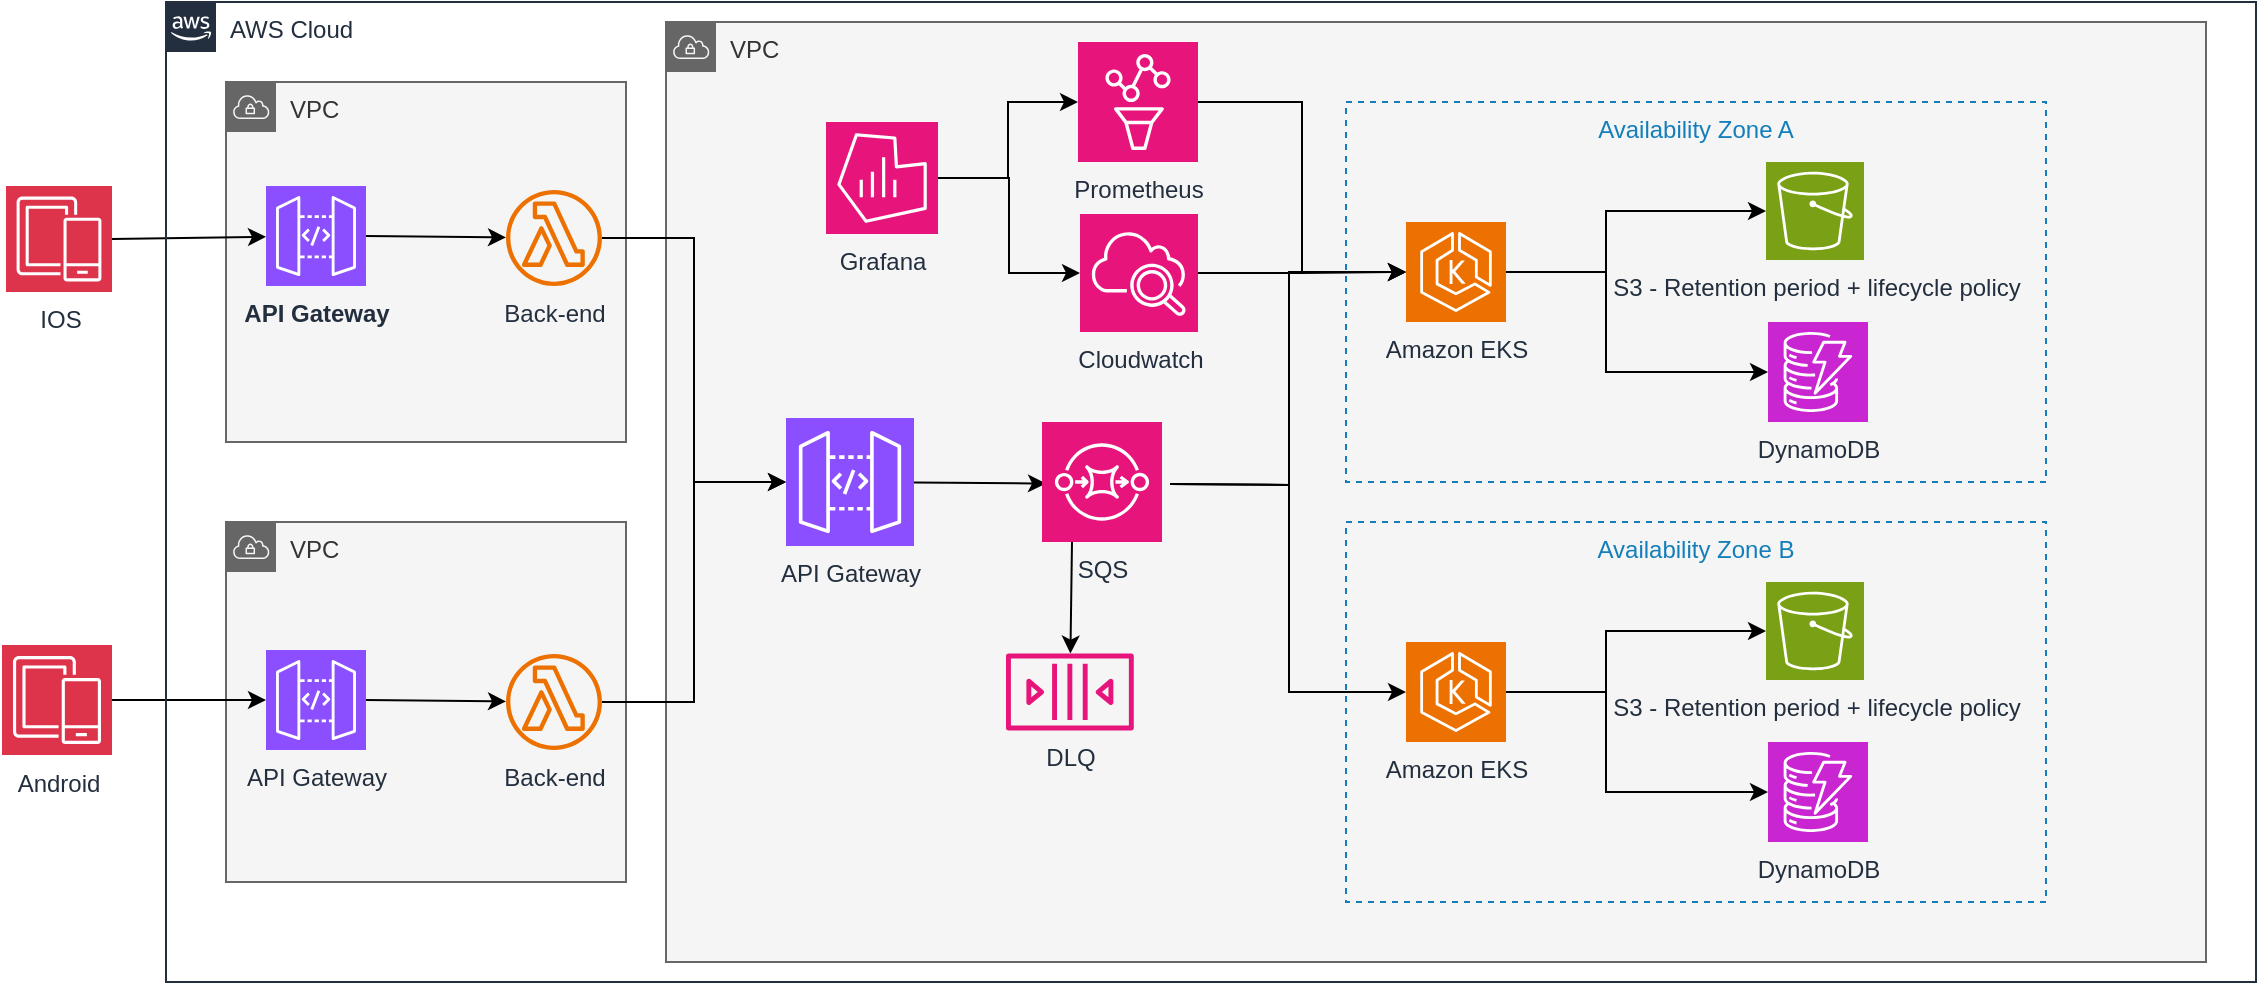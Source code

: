 <mxfile version="21.7.4" type="github">
  <diagram name="Page-1" id="ZGIYcpiNsp2aGkSfMP8p">
    <mxGraphModel dx="2019" dy="758" grid="1" gridSize="10" guides="1" tooltips="1" connect="1" arrows="1" fold="1" page="1" pageScale="1" pageWidth="850" pageHeight="1100" math="0" shadow="0">
      <root>
        <mxCell id="0" />
        <mxCell id="1" parent="0" />
        <mxCell id="LMTCnSz14OLri7p1V5h--7" value="VPC" style="points=[[0,0],[0.25,0],[0.5,0],[0.75,0],[1,0],[1,0.25],[1,0.5],[1,0.75],[1,1],[0.75,1],[0.5,1],[0.25,1],[0,1],[0,0.75],[0,0.5],[0,0.25]];outlineConnect=0;html=1;whiteSpace=wrap;fontSize=12;fontStyle=0;container=1;pointerEvents=0;collapsible=0;recursiveResize=0;shape=mxgraph.aws4.group;grIcon=mxgraph.aws4.group_vpc;verticalAlign=top;align=left;spacingLeft=30;dashed=0;fillColor=#f5f5f5;fontColor=#333333;strokeColor=#666666;" vertex="1" parent="1">
          <mxGeometry x="180" y="90" width="200" height="180" as="geometry" />
        </mxCell>
        <mxCell id="LMTCnSz14OLri7p1V5h--9" value="Back-end" style="sketch=0;outlineConnect=0;fontColor=#232F3E;gradientColor=none;fillColor=#ED7100;strokeColor=none;dashed=0;verticalLabelPosition=bottom;verticalAlign=top;align=center;html=1;fontSize=12;fontStyle=0;aspect=fixed;pointerEvents=1;shape=mxgraph.aws4.lambda_function;" vertex="1" parent="LMTCnSz14OLri7p1V5h--7">
          <mxGeometry x="140" y="54" width="48" height="48" as="geometry" />
        </mxCell>
        <mxCell id="LMTCnSz14OLri7p1V5h--14" style="rounded=0;orthogonalLoop=1;jettySize=auto;html=1;exitX=1;exitY=0.5;exitDx=0;exitDy=0;exitPerimeter=0;" edge="1" parent="LMTCnSz14OLri7p1V5h--7" source="LMTCnSz14OLri7p1V5h--11" target="LMTCnSz14OLri7p1V5h--9">
          <mxGeometry relative="1" as="geometry" />
        </mxCell>
        <mxCell id="LMTCnSz14OLri7p1V5h--11" value="API Gateway" style="sketch=0;points=[[0,0,0],[0.25,0,0],[0.5,0,0],[0.75,0,0],[1,0,0],[0,1,0],[0.25,1,0],[0.5,1,0],[0.75,1,0],[1,1,0],[0,0.25,0],[0,0.5,0],[0,0.75,0],[1,0.25,0],[1,0.5,0],[1,0.75,0]];outlineConnect=0;fontColor=#232F3E;fillColor=#8C4FFF;strokeColor=#ffffff;dashed=0;verticalLabelPosition=bottom;verticalAlign=top;align=center;html=1;fontSize=12;fontStyle=1;aspect=fixed;shape=mxgraph.aws4.resourceIcon;resIcon=mxgraph.aws4.api_gateway;" vertex="1" parent="LMTCnSz14OLri7p1V5h--7">
          <mxGeometry x="20" y="52" width="50" height="50" as="geometry" />
        </mxCell>
        <mxCell id="LMTCnSz14OLri7p1V5h--8" value="VPC" style="points=[[0,0],[0.25,0],[0.5,0],[0.75,0],[1,0],[1,0.25],[1,0.5],[1,0.75],[1,1],[0.75,1],[0.5,1],[0.25,1],[0,1],[0,0.75],[0,0.5],[0,0.25]];outlineConnect=0;html=1;whiteSpace=wrap;fontSize=12;fontStyle=0;container=1;pointerEvents=0;collapsible=0;recursiveResize=0;shape=mxgraph.aws4.group;grIcon=mxgraph.aws4.group_vpc;strokeColor=#666666;fillColor=#f5f5f5;verticalAlign=top;align=left;spacingLeft=30;dashed=0;fontColor=#333333;" vertex="1" parent="1">
          <mxGeometry x="180" y="310" width="200" height="180" as="geometry" />
        </mxCell>
        <mxCell id="LMTCnSz14OLri7p1V5h--10" value="Back-end" style="sketch=0;outlineConnect=0;fontColor=#232F3E;gradientColor=none;fillColor=#ED7100;strokeColor=none;dashed=0;verticalLabelPosition=bottom;verticalAlign=top;align=center;html=1;fontSize=12;fontStyle=0;aspect=fixed;pointerEvents=1;shape=mxgraph.aws4.lambda_function;" vertex="1" parent="LMTCnSz14OLri7p1V5h--8">
          <mxGeometry x="140" y="66" width="48" height="48" as="geometry" />
        </mxCell>
        <mxCell id="LMTCnSz14OLri7p1V5h--13" style="rounded=0;orthogonalLoop=1;jettySize=auto;html=1;exitX=1;exitY=0.5;exitDx=0;exitDy=0;exitPerimeter=0;" edge="1" parent="LMTCnSz14OLri7p1V5h--8" source="LMTCnSz14OLri7p1V5h--12" target="LMTCnSz14OLri7p1V5h--10">
          <mxGeometry relative="1" as="geometry" />
        </mxCell>
        <mxCell id="LMTCnSz14OLri7p1V5h--12" value="API Gateway" style="sketch=0;points=[[0,0,0],[0.25,0,0],[0.5,0,0],[0.75,0,0],[1,0,0],[0,1,0],[0.25,1,0],[0.5,1,0],[0.75,1,0],[1,1,0],[0,0.25,0],[0,0.5,0],[0,0.75,0],[1,0.25,0],[1,0.5,0],[1,0.75,0]];outlineConnect=0;fontColor=#232F3E;fillColor=#8C4FFF;strokeColor=#ffffff;dashed=0;verticalLabelPosition=bottom;verticalAlign=top;align=center;html=1;fontSize=12;fontStyle=0;aspect=fixed;shape=mxgraph.aws4.resourceIcon;resIcon=mxgraph.aws4.api_gateway;" vertex="1" parent="LMTCnSz14OLri7p1V5h--8">
          <mxGeometry x="20" y="64" width="50" height="50" as="geometry" />
        </mxCell>
        <mxCell id="LMTCnSz14OLri7p1V5h--17" style="rounded=0;orthogonalLoop=1;jettySize=auto;html=1;exitX=1;exitY=0.5;exitDx=0;exitDy=0;exitPerimeter=0;" edge="1" parent="1" source="LMTCnSz14OLri7p1V5h--15" target="LMTCnSz14OLri7p1V5h--11">
          <mxGeometry relative="1" as="geometry" />
        </mxCell>
        <mxCell id="LMTCnSz14OLri7p1V5h--15" value="IOS" style="sketch=0;points=[[0,0,0],[0.25,0,0],[0.5,0,0],[0.75,0,0],[1,0,0],[0,1,0],[0.25,1,0],[0.5,1,0],[0.75,1,0],[1,1,0],[0,0.25,0],[0,0.5,0],[0,0.75,0],[1,0.25,0],[1,0.5,0],[1,0.75,0]];outlineConnect=0;fontColor=#232F3E;fillColor=#DD344C;strokeColor=#ffffff;dashed=0;verticalLabelPosition=bottom;verticalAlign=top;align=center;html=1;fontSize=12;fontStyle=0;aspect=fixed;shape=mxgraph.aws4.resourceIcon;resIcon=mxgraph.aws4.mobile;" vertex="1" parent="1">
          <mxGeometry x="70" y="142" width="53" height="53" as="geometry" />
        </mxCell>
        <mxCell id="LMTCnSz14OLri7p1V5h--18" style="rounded=0;orthogonalLoop=1;jettySize=auto;html=1;" edge="1" parent="1" source="LMTCnSz14OLri7p1V5h--16" target="LMTCnSz14OLri7p1V5h--12">
          <mxGeometry relative="1" as="geometry" />
        </mxCell>
        <mxCell id="LMTCnSz14OLri7p1V5h--16" value="Android" style="sketch=0;points=[[0,0,0],[0.25,0,0],[0.5,0,0],[0.75,0,0],[1,0,0],[0,1,0],[0.25,1,0],[0.5,1,0],[0.75,1,0],[1,1,0],[0,0.25,0],[0,0.5,0],[0,0.75,0],[1,0.25,0],[1,0.5,0],[1,0.75,0]];outlineConnect=0;fontColor=#232F3E;fillColor=#DD344C;strokeColor=#ffffff;dashed=0;verticalLabelPosition=bottom;verticalAlign=top;align=center;html=1;fontSize=12;fontStyle=0;aspect=fixed;shape=mxgraph.aws4.resourceIcon;resIcon=mxgraph.aws4.mobile;" vertex="1" parent="1">
          <mxGeometry x="68" y="371.5" width="55" height="55" as="geometry" />
        </mxCell>
        <mxCell id="LMTCnSz14OLri7p1V5h--38" value="AWS Cloud" style="points=[[0,0],[0.25,0],[0.5,0],[0.75,0],[1,0],[1,0.25],[1,0.5],[1,0.75],[1,1],[0.75,1],[0.5,1],[0.25,1],[0,1],[0,0.75],[0,0.5],[0,0.25]];outlineConnect=0;gradientColor=none;html=1;whiteSpace=wrap;fontSize=12;fontStyle=0;container=1;pointerEvents=0;collapsible=0;recursiveResize=0;shape=mxgraph.aws4.group;grIcon=mxgraph.aws4.group_aws_cloud_alt;strokeColor=#232F3E;fillColor=none;verticalAlign=top;align=left;spacingLeft=30;fontColor=#232F3E;dashed=0;" vertex="1" parent="1">
          <mxGeometry x="150" y="50" width="1045" height="490" as="geometry" />
        </mxCell>
        <mxCell id="LMTCnSz14OLri7p1V5h--19" value="VPC" style="points=[[0,0],[0.25,0],[0.5,0],[0.75,0],[1,0],[1,0.25],[1,0.5],[1,0.75],[1,1],[0.75,1],[0.5,1],[0.25,1],[0,1],[0,0.75],[0,0.5],[0,0.25]];outlineConnect=0;html=1;whiteSpace=wrap;fontSize=12;fontStyle=0;container=0;pointerEvents=0;collapsible=0;recursiveResize=0;shape=mxgraph.aws4.group;grIcon=mxgraph.aws4.group_vpc;strokeColor=#666666;fillColor=#f5f5f5;verticalAlign=top;align=left;spacingLeft=30;dashed=0;fontColor=#333333;movable=1;resizable=1;rotatable=1;deletable=1;editable=1;locked=0;connectable=1;" vertex="1" parent="LMTCnSz14OLri7p1V5h--38">
          <mxGeometry x="250" y="10" width="770" height="470" as="geometry" />
        </mxCell>
        <mxCell id="LMTCnSz14OLri7p1V5h--74" style="edgeStyle=orthogonalEdgeStyle;rounded=0;orthogonalLoop=1;jettySize=auto;html=1;entryX=0;entryY=0.5;entryDx=0;entryDy=0;entryPerimeter=0;" edge="1" parent="LMTCnSz14OLri7p1V5h--38" target="LMTCnSz14OLri7p1V5h--73">
          <mxGeometry relative="1" as="geometry">
            <mxPoint x="502" y="241" as="sourcePoint" />
          </mxGeometry>
        </mxCell>
        <mxCell id="LMTCnSz14OLri7p1V5h--61" value="" style="rounded=0;orthogonalLoop=1;jettySize=auto;html=1;" edge="1" parent="LMTCnSz14OLri7p1V5h--38" source="LMTCnSz14OLri7p1V5h--24">
          <mxGeometry relative="1" as="geometry">
            <mxPoint x="440" y="240.76" as="targetPoint" />
          </mxGeometry>
        </mxCell>
        <mxCell id="LMTCnSz14OLri7p1V5h--24" value="API Gateway" style="sketch=0;points=[[0,0,0],[0.25,0,0],[0.5,0,0],[0.75,0,0],[1,0,0],[0,1,0],[0.25,1,0],[0.5,1,0],[0.75,1,0],[1,1,0],[0,0.25,0],[0,0.5,0],[0,0.75,0],[1,0.25,0],[1,0.5,0],[1,0.75,0]];outlineConnect=0;fontColor=#232F3E;fillColor=#8C4FFF;strokeColor=#ffffff;dashed=0;verticalLabelPosition=bottom;verticalAlign=top;align=center;html=1;fontSize=12;fontStyle=0;aspect=fixed;shape=mxgraph.aws4.resourceIcon;resIcon=mxgraph.aws4.api_gateway;" vertex="1" parent="LMTCnSz14OLri7p1V5h--38">
          <mxGeometry x="310" y="208" width="64" height="64" as="geometry" />
        </mxCell>
        <mxCell id="LMTCnSz14OLri7p1V5h--25" value="Availability Zone A" style="fillColor=none;strokeColor=#147EBA;dashed=1;verticalAlign=top;fontStyle=0;fontColor=#147EBA;whiteSpace=wrap;html=1;" vertex="1" parent="LMTCnSz14OLri7p1V5h--38">
          <mxGeometry x="590" y="50" width="350" height="190" as="geometry" />
        </mxCell>
        <mxCell id="LMTCnSz14OLri7p1V5h--44" value="Prometheus" style="sketch=0;points=[[0,0,0],[0.25,0,0],[0.5,0,0],[0.75,0,0],[1,0,0],[0,1,0],[0.25,1,0],[0.5,1,0],[0.75,1,0],[1,1,0],[0,0.25,0],[0,0.5,0],[0,0.75,0],[1,0.25,0],[1,0.5,0],[1,0.75,0]];points=[[0,0,0],[0.25,0,0],[0.5,0,0],[0.75,0,0],[1,0,0],[0,1,0],[0.25,1,0],[0.5,1,0],[0.75,1,0],[1,1,0],[0,0.25,0],[0,0.5,0],[0,0.75,0],[1,0.25,0],[1,0.5,0],[1,0.75,0]];outlineConnect=0;fontColor=#232F3E;fillColor=#E7157B;strokeColor=#ffffff;dashed=0;verticalLabelPosition=bottom;verticalAlign=top;align=center;html=1;fontSize=12;fontStyle=0;aspect=fixed;shape=mxgraph.aws4.resourceIcon;resIcon=mxgraph.aws4.managed_service_for_prometheus;" vertex="1" parent="LMTCnSz14OLri7p1V5h--38">
          <mxGeometry x="456" y="20" width="60" height="60" as="geometry" />
        </mxCell>
        <mxCell id="LMTCnSz14OLri7p1V5h--42" value="Cloudwatch" style="sketch=0;points=[[0,0,0],[0.25,0,0],[0.5,0,0],[0.75,0,0],[1,0,0],[0,1,0],[0.25,1,0],[0.5,1,0],[0.75,1,0],[1,1,0],[0,0.25,0],[0,0.5,0],[0,0.75,0],[1,0.25,0],[1,0.5,0],[1,0.75,0]];points=[[0,0,0],[0.25,0,0],[0.5,0,0],[0.75,0,0],[1,0,0],[0,1,0],[0.25,1,0],[0.5,1,0],[0.75,1,0],[1,1,0],[0,0.25,0],[0,0.5,0],[0,0.75,0],[1,0.25,0],[1,0.5,0],[1,0.75,0]];outlineConnect=0;fontColor=#232F3E;fillColor=#E7157B;strokeColor=#ffffff;dashed=0;verticalLabelPosition=bottom;verticalAlign=top;align=center;html=1;fontSize=12;fontStyle=0;aspect=fixed;shape=mxgraph.aws4.resourceIcon;resIcon=mxgraph.aws4.cloudwatch_2;" vertex="1" parent="LMTCnSz14OLri7p1V5h--38">
          <mxGeometry x="457" y="106" width="59" height="59" as="geometry" />
        </mxCell>
        <mxCell id="LMTCnSz14OLri7p1V5h--57" value="" style="edgeStyle=orthogonalEdgeStyle;rounded=0;orthogonalLoop=1;jettySize=auto;html=1;" edge="1" parent="LMTCnSz14OLri7p1V5h--38" source="LMTCnSz14OLri7p1V5h--43" target="LMTCnSz14OLri7p1V5h--42">
          <mxGeometry relative="1" as="geometry" />
        </mxCell>
        <mxCell id="LMTCnSz14OLri7p1V5h--58" style="edgeStyle=orthogonalEdgeStyle;rounded=0;orthogonalLoop=1;jettySize=auto;html=1;" edge="1" parent="LMTCnSz14OLri7p1V5h--38" source="LMTCnSz14OLri7p1V5h--43" target="LMTCnSz14OLri7p1V5h--44">
          <mxGeometry relative="1" as="geometry" />
        </mxCell>
        <mxCell id="LMTCnSz14OLri7p1V5h--43" value="Grafana" style="sketch=0;points=[[0,0,0],[0.25,0,0],[0.5,0,0],[0.75,0,0],[1,0,0],[0,1,0],[0.25,1,0],[0.5,1,0],[0.75,1,0],[1,1,0],[0,0.25,0],[0,0.5,0],[0,0.75,0],[1,0.25,0],[1,0.5,0],[1,0.75,0]];points=[[0,0,0],[0.25,0,0],[0.5,0,0],[0.75,0,0],[1,0,0],[0,1,0],[0.25,1,0],[0.5,1,0],[0.75,1,0],[1,1,0],[0,0.25,0],[0,0.5,0],[0,0.75,0],[1,0.25,0],[1,0.5,0],[1,0.75,0]];outlineConnect=0;fontColor=#232F3E;fillColor=#E7157B;strokeColor=#ffffff;dashed=0;verticalLabelPosition=bottom;verticalAlign=top;align=center;html=1;fontSize=12;fontStyle=0;aspect=fixed;shape=mxgraph.aws4.resourceIcon;resIcon=mxgraph.aws4.managed_service_for_grafana;" vertex="1" parent="LMTCnSz14OLri7p1V5h--38">
          <mxGeometry x="330" y="60" width="56" height="56" as="geometry" />
        </mxCell>
        <mxCell id="LMTCnSz14OLri7p1V5h--68" value="Availability Zone B" style="fillColor=none;strokeColor=#147EBA;dashed=1;verticalAlign=top;fontStyle=0;fontColor=#147EBA;whiteSpace=wrap;html=1;" vertex="1" parent="LMTCnSz14OLri7p1V5h--38">
          <mxGeometry x="590" y="260" width="350" height="190" as="geometry" />
        </mxCell>
        <mxCell id="LMTCnSz14OLri7p1V5h--69" value="S3 - Retention period + lifecycle policy" style="sketch=0;points=[[0,0,0],[0.25,0,0],[0.5,0,0],[0.75,0,0],[1,0,0],[0,1,0],[0.25,1,0],[0.5,1,0],[0.75,1,0],[1,1,0],[0,0.25,0],[0,0.5,0],[0,0.75,0],[1,0.25,0],[1,0.5,0],[1,0.75,0]];outlineConnect=0;fontColor=#232F3E;fillColor=#7AA116;strokeColor=#ffffff;dashed=0;verticalLabelPosition=bottom;verticalAlign=top;align=center;html=1;fontSize=12;fontStyle=0;aspect=fixed;shape=mxgraph.aws4.resourceIcon;resIcon=mxgraph.aws4.s3;" vertex="1" parent="LMTCnSz14OLri7p1V5h--38">
          <mxGeometry x="800" y="290" width="49" height="49" as="geometry" />
        </mxCell>
        <mxCell id="LMTCnSz14OLri7p1V5h--70" value="DynamoDB" style="sketch=0;points=[[0,0,0],[0.25,0,0],[0.5,0,0],[0.75,0,0],[1,0,0],[0,1,0],[0.25,1,0],[0.5,1,0],[0.75,1,0],[1,1,0],[0,0.25,0],[0,0.5,0],[0,0.75,0],[1,0.25,0],[1,0.5,0],[1,0.75,0]];outlineConnect=0;fontColor=#232F3E;fillColor=#C925D1;strokeColor=#ffffff;dashed=0;verticalLabelPosition=bottom;verticalAlign=top;align=center;html=1;fontSize=12;fontStyle=0;aspect=fixed;shape=mxgraph.aws4.resourceIcon;resIcon=mxgraph.aws4.dynamodb;" vertex="1" parent="LMTCnSz14OLri7p1V5h--38">
          <mxGeometry x="801" y="370" width="50" height="50" as="geometry" />
        </mxCell>
        <mxCell id="LMTCnSz14OLri7p1V5h--71" style="edgeStyle=orthogonalEdgeStyle;rounded=0;orthogonalLoop=1;jettySize=auto;html=1;entryX=0;entryY=0.5;entryDx=0;entryDy=0;entryPerimeter=0;" edge="1" parent="LMTCnSz14OLri7p1V5h--38" source="LMTCnSz14OLri7p1V5h--73" target="LMTCnSz14OLri7p1V5h--69">
          <mxGeometry relative="1" as="geometry">
            <Array as="points">
              <mxPoint x="720" y="345" />
              <mxPoint x="720" y="315" />
            </Array>
          </mxGeometry>
        </mxCell>
        <mxCell id="LMTCnSz14OLri7p1V5h--72" style="edgeStyle=orthogonalEdgeStyle;rounded=0;orthogonalLoop=1;jettySize=auto;html=1;" edge="1" parent="LMTCnSz14OLri7p1V5h--38" source="LMTCnSz14OLri7p1V5h--73" target="LMTCnSz14OLri7p1V5h--70">
          <mxGeometry relative="1" as="geometry">
            <Array as="points">
              <mxPoint x="720" y="345" />
              <mxPoint x="720" y="395" />
            </Array>
          </mxGeometry>
        </mxCell>
        <mxCell id="LMTCnSz14OLri7p1V5h--73" value="Amazon EKS" style="sketch=0;points=[[0,0,0],[0.25,0,0],[0.5,0,0],[0.75,0,0],[1,0,0],[0,1,0],[0.25,1,0],[0.5,1,0],[0.75,1,0],[1,1,0],[0,0.25,0],[0,0.5,0],[0,0.75,0],[1,0.25,0],[1,0.5,0],[1,0.75,0]];outlineConnect=0;fontColor=#232F3E;fillColor=#ED7100;strokeColor=#ffffff;dashed=0;verticalLabelPosition=bottom;verticalAlign=top;align=center;html=1;fontSize=12;fontStyle=0;aspect=fixed;shape=mxgraph.aws4.resourceIcon;resIcon=mxgraph.aws4.eks;" vertex="1" parent="LMTCnSz14OLri7p1V5h--38">
          <mxGeometry x="620" y="320" width="50" height="50" as="geometry" />
        </mxCell>
        <mxCell id="LMTCnSz14OLri7p1V5h--78" style="rounded=0;orthogonalLoop=1;jettySize=auto;html=1;exitX=0.25;exitY=1;exitDx=0;exitDy=0;exitPerimeter=0;" edge="1" parent="LMTCnSz14OLri7p1V5h--38" source="LMTCnSz14OLri7p1V5h--75" target="LMTCnSz14OLri7p1V5h--77">
          <mxGeometry relative="1" as="geometry" />
        </mxCell>
        <mxCell id="LMTCnSz14OLri7p1V5h--75" value="SQS" style="sketch=0;points=[[0,0,0],[0.25,0,0],[0.5,0,0],[0.75,0,0],[1,0,0],[0,1,0],[0.25,1,0],[0.5,1,0],[0.75,1,0],[1,1,0],[0,0.25,0],[0,0.5,0],[0,0.75,0],[1,0.25,0],[1,0.5,0],[1,0.75,0]];outlineConnect=0;fontColor=#232F3E;fillColor=#E7157B;strokeColor=#ffffff;dashed=0;verticalLabelPosition=bottom;verticalAlign=top;align=center;html=1;fontSize=12;fontStyle=0;aspect=fixed;shape=mxgraph.aws4.resourceIcon;resIcon=mxgraph.aws4.sqs;" vertex="1" parent="LMTCnSz14OLri7p1V5h--38">
          <mxGeometry x="438" y="210" width="60" height="60" as="geometry" />
        </mxCell>
        <mxCell id="LMTCnSz14OLri7p1V5h--77" value="DLQ" style="sketch=0;outlineConnect=0;fontColor=#232F3E;gradientColor=none;fillColor=#E7157B;strokeColor=none;dashed=0;verticalLabelPosition=bottom;verticalAlign=top;align=center;html=1;fontSize=12;fontStyle=0;aspect=fixed;pointerEvents=1;shape=mxgraph.aws4.queue;" vertex="1" parent="LMTCnSz14OLri7p1V5h--38">
          <mxGeometry x="420" y="325.75" width="63.89" height="38.5" as="geometry" />
        </mxCell>
        <mxCell id="LMTCnSz14OLri7p1V5h--29" value="S3 - Retention period + lifecycle policy" style="sketch=0;points=[[0,0,0],[0.25,0,0],[0.5,0,0],[0.75,0,0],[1,0,0],[0,1,0],[0.25,1,0],[0.5,1,0],[0.75,1,0],[1,1,0],[0,0.25,0],[0,0.5,0],[0,0.75,0],[1,0.25,0],[1,0.5,0],[1,0.75,0]];outlineConnect=0;fontColor=#232F3E;fillColor=#7AA116;strokeColor=#ffffff;dashed=0;verticalLabelPosition=bottom;verticalAlign=top;align=center;html=1;fontSize=12;fontStyle=0;aspect=fixed;shape=mxgraph.aws4.resourceIcon;resIcon=mxgraph.aws4.s3;" vertex="1" parent="1">
          <mxGeometry x="950" y="130" width="49" height="49" as="geometry" />
        </mxCell>
        <mxCell id="LMTCnSz14OLri7p1V5h--32" value="DynamoDB" style="sketch=0;points=[[0,0,0],[0.25,0,0],[0.5,0,0],[0.75,0,0],[1,0,0],[0,1,0],[0.25,1,0],[0.5,1,0],[0.75,1,0],[1,1,0],[0,0.25,0],[0,0.5,0],[0,0.75,0],[1,0.25,0],[1,0.5,0],[1,0.75,0]];outlineConnect=0;fontColor=#232F3E;fillColor=#C925D1;strokeColor=#ffffff;dashed=0;verticalLabelPosition=bottom;verticalAlign=top;align=center;html=1;fontSize=12;fontStyle=0;aspect=fixed;shape=mxgraph.aws4.resourceIcon;resIcon=mxgraph.aws4.dynamodb;" vertex="1" parent="1">
          <mxGeometry x="951" y="210" width="50" height="50" as="geometry" />
        </mxCell>
        <mxCell id="LMTCnSz14OLri7p1V5h--66" style="edgeStyle=orthogonalEdgeStyle;rounded=0;orthogonalLoop=1;jettySize=auto;html=1;entryX=0;entryY=0.5;entryDx=0;entryDy=0;entryPerimeter=0;" edge="1" parent="1" source="LMTCnSz14OLri7p1V5h--40" target="LMTCnSz14OLri7p1V5h--29">
          <mxGeometry relative="1" as="geometry">
            <Array as="points">
              <mxPoint x="870" y="185" />
              <mxPoint x="870" y="155" />
            </Array>
          </mxGeometry>
        </mxCell>
        <mxCell id="LMTCnSz14OLri7p1V5h--67" style="edgeStyle=orthogonalEdgeStyle;rounded=0;orthogonalLoop=1;jettySize=auto;html=1;" edge="1" parent="1" source="LMTCnSz14OLri7p1V5h--40" target="LMTCnSz14OLri7p1V5h--32">
          <mxGeometry relative="1" as="geometry">
            <Array as="points">
              <mxPoint x="870" y="185" />
              <mxPoint x="870" y="235" />
            </Array>
          </mxGeometry>
        </mxCell>
        <mxCell id="LMTCnSz14OLri7p1V5h--40" value="Amazon EKS" style="sketch=0;points=[[0,0,0],[0.25,0,0],[0.5,0,0],[0.75,0,0],[1,0,0],[0,1,0],[0.25,1,0],[0.5,1,0],[0.75,1,0],[1,1,0],[0,0.25,0],[0,0.5,0],[0,0.75,0],[1,0.25,0],[1,0.5,0],[1,0.75,0]];outlineConnect=0;fontColor=#232F3E;fillColor=#ED7100;strokeColor=#ffffff;dashed=0;verticalLabelPosition=bottom;verticalAlign=top;align=center;html=1;fontSize=12;fontStyle=0;aspect=fixed;shape=mxgraph.aws4.resourceIcon;resIcon=mxgraph.aws4.eks;" vertex="1" parent="1">
          <mxGeometry x="770" y="160" width="50" height="50" as="geometry" />
        </mxCell>
        <mxCell id="LMTCnSz14OLri7p1V5h--53" value="" style="edgeStyle=orthogonalEdgeStyle;rounded=0;orthogonalLoop=1;jettySize=auto;html=1;" edge="1" parent="1" source="LMTCnSz14OLri7p1V5h--42" target="LMTCnSz14OLri7p1V5h--40">
          <mxGeometry relative="1" as="geometry" />
        </mxCell>
        <mxCell id="LMTCnSz14OLri7p1V5h--52" value="" style="edgeStyle=orthogonalEdgeStyle;rounded=0;orthogonalLoop=1;jettySize=auto;html=1;entryX=0;entryY=0.5;entryDx=0;entryDy=0;entryPerimeter=0;" edge="1" parent="1" source="LMTCnSz14OLri7p1V5h--44" target="LMTCnSz14OLri7p1V5h--40">
          <mxGeometry relative="1" as="geometry" />
        </mxCell>
        <mxCell id="LMTCnSz14OLri7p1V5h--59" style="edgeStyle=orthogonalEdgeStyle;rounded=0;orthogonalLoop=1;jettySize=auto;html=1;entryX=0;entryY=0.5;entryDx=0;entryDy=0;entryPerimeter=0;" edge="1" parent="1" source="LMTCnSz14OLri7p1V5h--9" target="LMTCnSz14OLri7p1V5h--24">
          <mxGeometry relative="1" as="geometry" />
        </mxCell>
        <mxCell id="LMTCnSz14OLri7p1V5h--60" style="edgeStyle=orthogonalEdgeStyle;rounded=0;orthogonalLoop=1;jettySize=auto;html=1;entryX=0;entryY=0.5;entryDx=0;entryDy=0;entryPerimeter=0;" edge="1" parent="1" source="LMTCnSz14OLri7p1V5h--10" target="LMTCnSz14OLri7p1V5h--24">
          <mxGeometry relative="1" as="geometry" />
        </mxCell>
        <mxCell id="LMTCnSz14OLri7p1V5h--62" value="" style="edgeStyle=orthogonalEdgeStyle;rounded=0;orthogonalLoop=1;jettySize=auto;html=1;entryX=0;entryY=0.5;entryDx=0;entryDy=0;entryPerimeter=0;" edge="1" parent="1" target="LMTCnSz14OLri7p1V5h--40">
          <mxGeometry relative="1" as="geometry">
            <mxPoint x="652" y="291" as="sourcePoint" />
          </mxGeometry>
        </mxCell>
      </root>
    </mxGraphModel>
  </diagram>
</mxfile>
